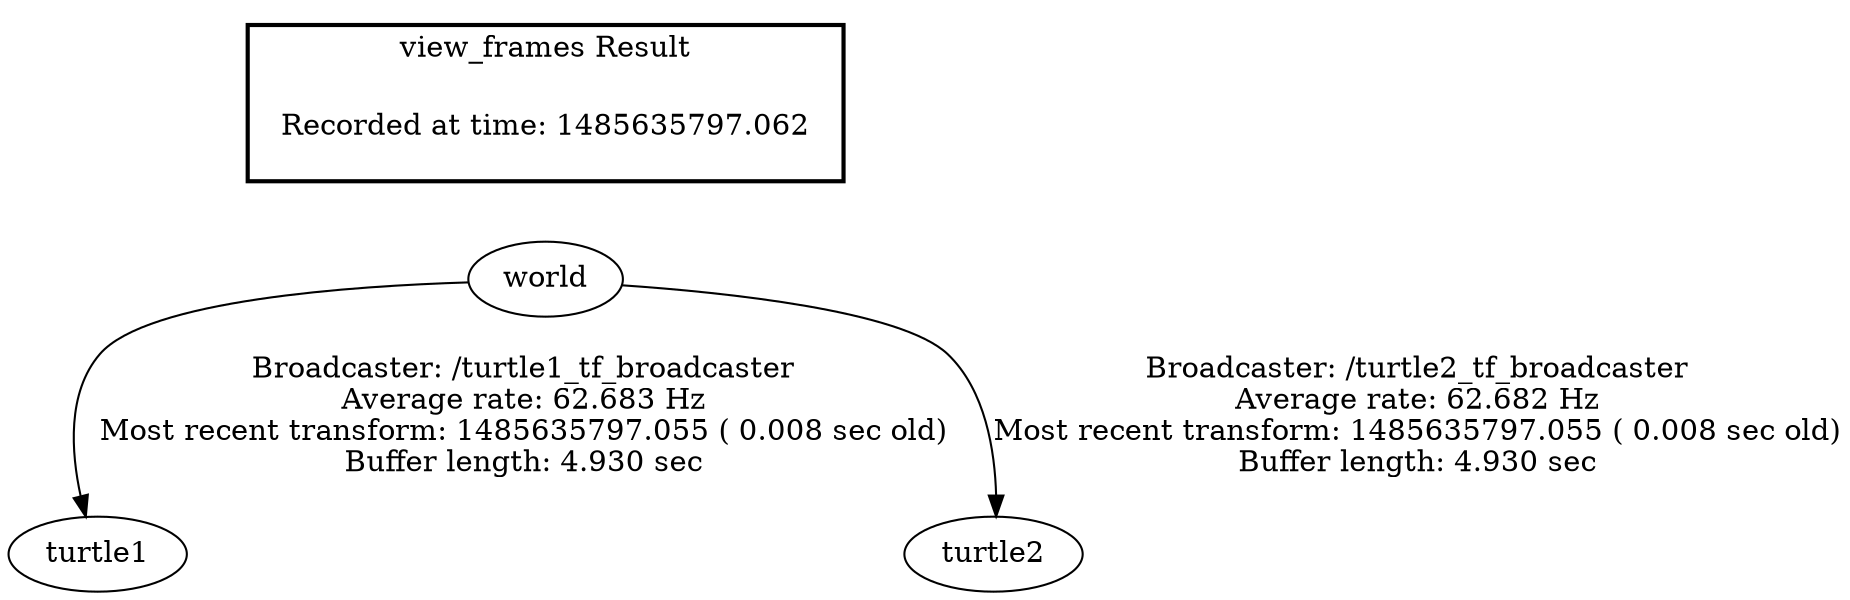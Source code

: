 digraph G {
"world" -> "turtle1"[label="Broadcaster: /turtle1_tf_broadcaster\nAverage rate: 62.683 Hz\nMost recent transform: 1485635797.055 ( 0.008 sec old)\nBuffer length: 4.930 sec\n"];
"world" -> "turtle2"[label="Broadcaster: /turtle2_tf_broadcaster\nAverage rate: 62.682 Hz\nMost recent transform: 1485635797.055 ( 0.008 sec old)\nBuffer length: 4.930 sec\n"];
edge [style=invis];
 subgraph cluster_legend { style=bold; color=black; label ="view_frames Result";
"Recorded at time: 1485635797.062"[ shape=plaintext ] ;
 }->"world";
}